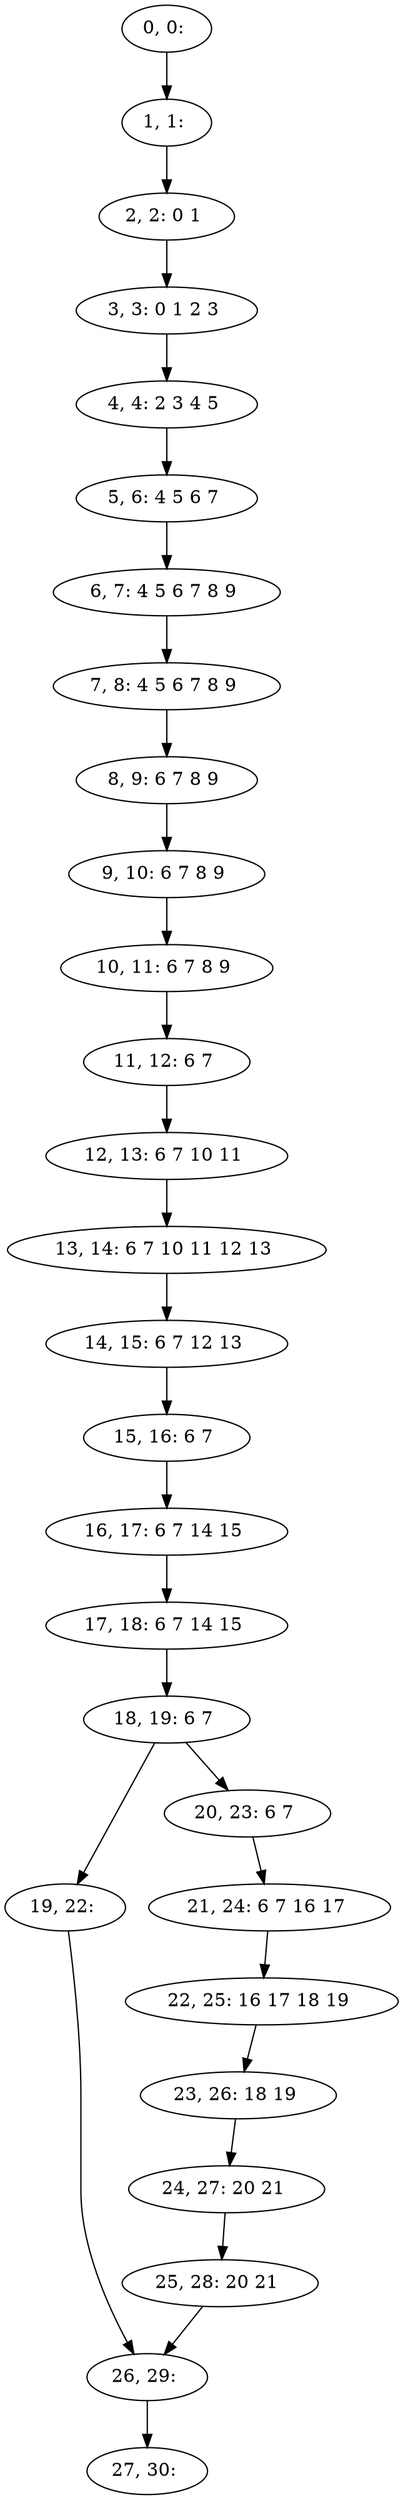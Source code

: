 digraph G {
0[label="0, 0: "];
1[label="1, 1: "];
2[label="2, 2: 0 1 "];
3[label="3, 3: 0 1 2 3 "];
4[label="4, 4: 2 3 4 5 "];
5[label="5, 6: 4 5 6 7 "];
6[label="6, 7: 4 5 6 7 8 9 "];
7[label="7, 8: 4 5 6 7 8 9 "];
8[label="8, 9: 6 7 8 9 "];
9[label="9, 10: 6 7 8 9 "];
10[label="10, 11: 6 7 8 9 "];
11[label="11, 12: 6 7 "];
12[label="12, 13: 6 7 10 11 "];
13[label="13, 14: 6 7 10 11 12 13 "];
14[label="14, 15: 6 7 12 13 "];
15[label="15, 16: 6 7 "];
16[label="16, 17: 6 7 14 15 "];
17[label="17, 18: 6 7 14 15 "];
18[label="18, 19: 6 7 "];
19[label="19, 22: "];
20[label="20, 23: 6 7 "];
21[label="21, 24: 6 7 16 17 "];
22[label="22, 25: 16 17 18 19 "];
23[label="23, 26: 18 19 "];
24[label="24, 27: 20 21 "];
25[label="25, 28: 20 21 "];
26[label="26, 29: "];
27[label="27, 30: "];
0->1 ;
1->2 ;
2->3 ;
3->4 ;
4->5 ;
5->6 ;
6->7 ;
7->8 ;
8->9 ;
9->10 ;
10->11 ;
11->12 ;
12->13 ;
13->14 ;
14->15 ;
15->16 ;
16->17 ;
17->18 ;
18->19 ;
18->20 ;
19->26 ;
20->21 ;
21->22 ;
22->23 ;
23->24 ;
24->25 ;
25->26 ;
26->27 ;
}
